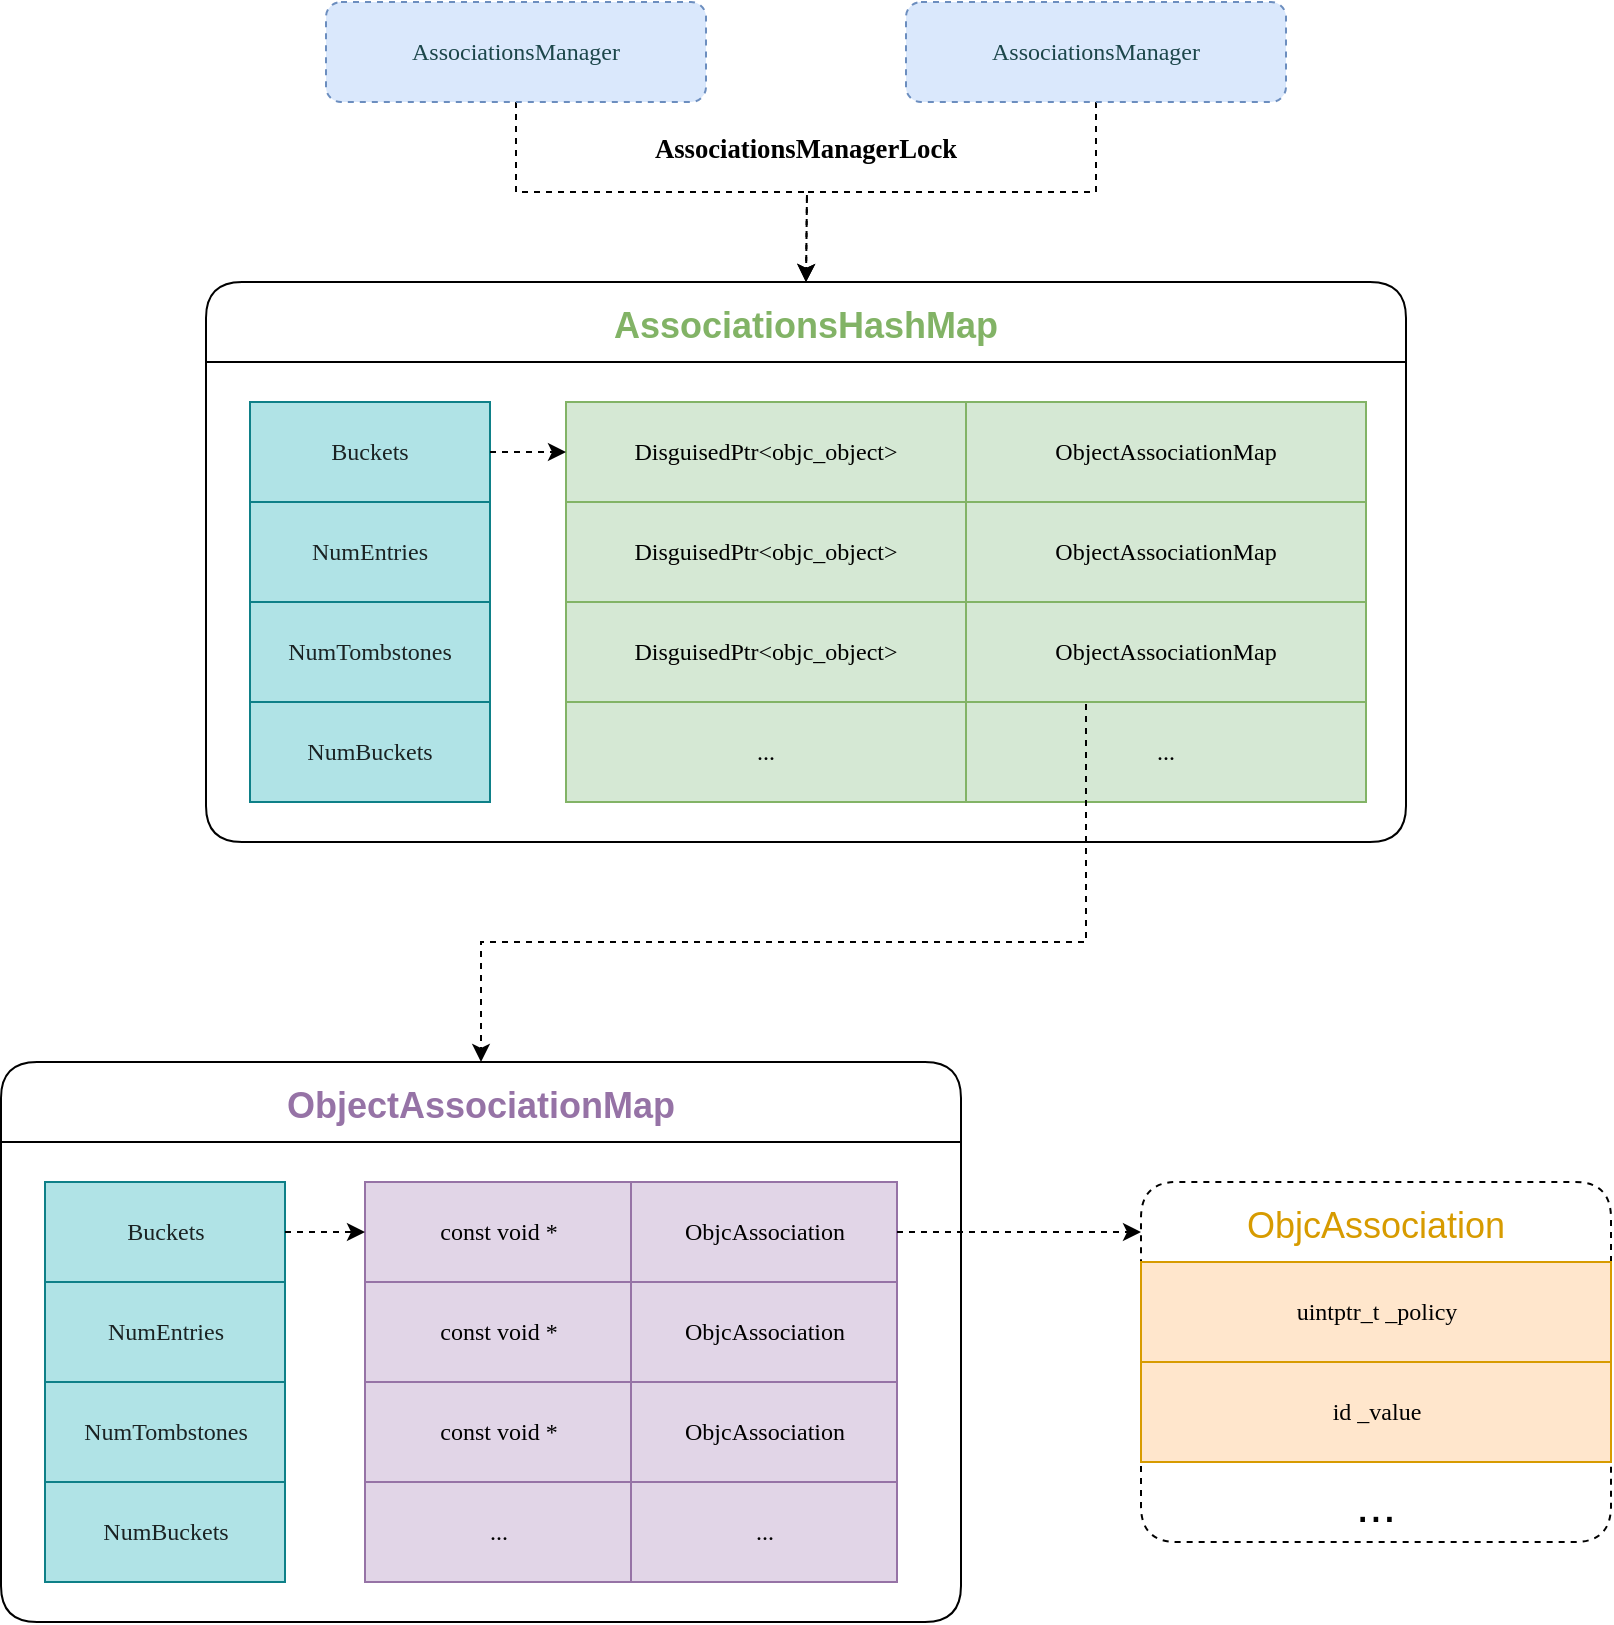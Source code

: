 <mxfile version="14.9.6" type="github">
  <diagram id="UmS1fxDkUaZMECidT8qE" name="Page-1">
    <mxGraphModel dx="1801" dy="894" grid="1" gridSize="10" guides="1" tooltips="1" connect="1" arrows="1" fold="1" page="1" pageScale="1" pageWidth="827" pageHeight="1169" math="0" shadow="0">
      <root>
        <mxCell id="0" />
        <mxCell id="1" parent="0" />
        <mxCell id="EnVg_M272rw2ftaHwwLu-316" style="edgeStyle=orthogonalEdgeStyle;rounded=0;orthogonalLoop=1;jettySize=auto;html=1;exitX=0.5;exitY=1;exitDx=0;exitDy=0;entryX=0.5;entryY=0;entryDx=0;entryDy=0;fontSize=24;fontColor=#000000;dashed=1;" edge="1" parent="1" source="rByH--7hAePUcwmiLQku-1">
          <mxGeometry relative="1" as="geometry">
            <mxPoint x="320" y="250" as="targetPoint" />
          </mxGeometry>
        </mxCell>
        <mxCell id="rByH--7hAePUcwmiLQku-1" value="&lt;p style=&quot;margin: 0px; font-stretch: normal; line-height: normal; font-family: menlo; color: rgb(28, 70, 74);&quot;&gt;AssociationsManager&lt;/p&gt;" style="whiteSpace=wrap;html=1;fillColor=#dae8fc;strokeColor=#6c8ebf;rounded=1;dashed=1;" parent="1" vertex="1">
          <mxGeometry x="80" y="110" width="190" height="50" as="geometry" />
        </mxCell>
        <mxCell id="EnVg_M272rw2ftaHwwLu-317" style="edgeStyle=orthogonalEdgeStyle;rounded=0;orthogonalLoop=1;jettySize=auto;html=1;exitX=0.5;exitY=1;exitDx=0;exitDy=0;fontSize=24;fontColor=#000000;dashed=1;" edge="1" parent="1" source="rByH--7hAePUcwmiLQku-2">
          <mxGeometry relative="1" as="geometry">
            <mxPoint x="320" y="250" as="targetPoint" />
          </mxGeometry>
        </mxCell>
        <mxCell id="rByH--7hAePUcwmiLQku-2" value="&lt;p style=&quot;margin: 0px; font-stretch: normal; line-height: normal; font-family: menlo; color: rgb(28, 70, 74);&quot;&gt;AssociationsManager&lt;/p&gt;" style="whiteSpace=wrap;html=1;fillColor=#dae8fc;strokeColor=#6c8ebf;rounded=1;dashed=1;" parent="1" vertex="1">
          <mxGeometry x="370" y="110" width="190" height="50" as="geometry" />
        </mxCell>
        <mxCell id="EnVg_M272rw2ftaHwwLu-318" value="&lt;div class=&quot;page&quot; title=&quot;Page 11&quot; style=&quot;&quot;&gt;&lt;div class=&quot;section&quot; style=&quot;&quot;&gt;&lt;div class=&quot;layoutArea&quot;&gt;&lt;div class=&quot;column&quot;&gt;&lt;pre&gt;&lt;span style=&quot;font-size: 10pt; font-family: menlo; font-weight: 700;&quot;&gt;AssociationsManagerLock&lt;br&gt;&lt;/span&gt;&lt;/pre&gt;&lt;/div&gt;&lt;/div&gt;&lt;/div&gt;&lt;/div&gt;" style="text;html=1;strokeColor=none;fillColor=none;align=center;verticalAlign=middle;whiteSpace=wrap;rounded=0;shadow=0;sketch=0;fontSize=24;dashed=1;" vertex="1" parent="1">
          <mxGeometry x="222" y="170" width="196" height="20" as="geometry" />
        </mxCell>
        <mxCell id="EnVg_M272rw2ftaHwwLu-344" value="ObjcAssociation" style="swimlane;fontStyle=0;childLayout=stackLayout;horizontal=1;startSize=40;horizontalStack=0;resizeParent=1;resizeParentMax=0;resizeLast=0;collapsible=1;marginBottom=0;rounded=1;fontSize=18;strokeColor=#000000;align=center;verticalAlign=middle;flipH=0;flipV=0;swimlaneFillColor=none;fillColor=none;swimlaneLine=0;dashed=1;fontColor=#D79B00;" vertex="1" parent="1">
          <mxGeometry x="487.5" y="700" width="235" height="180" as="geometry">
            <mxRectangle x="160" y="190" width="180" height="26" as="alternateBounds" />
          </mxGeometry>
        </mxCell>
        <mxCell id="EnVg_M272rw2ftaHwwLu-345" value="" style="shape=table;startSize=0;container=1;collapsible=0;childLayout=tableLayout;fillColor=#ffe6cc;strokeColor=#d79b00;" vertex="1" parent="EnVg_M272rw2ftaHwwLu-344">
          <mxGeometry y="40" width="235" height="100" as="geometry" />
        </mxCell>
        <mxCell id="EnVg_M272rw2ftaHwwLu-346" value="" style="shape=partialRectangle;collapsible=0;dropTarget=0;pointerEvents=0;fillColor=none;top=0;left=0;bottom=0;right=0;points=[[0,0.5],[1,0.5]];portConstraint=eastwest;dashed=1;" vertex="1" parent="EnVg_M272rw2ftaHwwLu-345">
          <mxGeometry width="235" height="50" as="geometry" />
        </mxCell>
        <mxCell id="EnVg_M272rw2ftaHwwLu-347" value="&lt;p style=&quot;margin: 0px; font-stretch: normal; line-height: normal; font-family: menlo;&quot;&gt;uintptr_t _policy&lt;/p&gt;" style="shape=partialRectangle;html=1;whiteSpace=wrap;connectable=0;overflow=hidden;fillColor=none;top=0;left=0;bottom=0;right=0;pointerEvents=1;dashed=1;" vertex="1" parent="EnVg_M272rw2ftaHwwLu-346">
          <mxGeometry width="235" height="50" as="geometry" />
        </mxCell>
        <mxCell id="EnVg_M272rw2ftaHwwLu-349" value="" style="shape=partialRectangle;collapsible=0;dropTarget=0;pointerEvents=0;fillColor=none;top=0;left=0;bottom=0;right=0;points=[[0,0.5],[1,0.5]];portConstraint=eastwest;dashed=1;" vertex="1" parent="EnVg_M272rw2ftaHwwLu-345">
          <mxGeometry y="50" width="235" height="50" as="geometry" />
        </mxCell>
        <mxCell id="EnVg_M272rw2ftaHwwLu-350" value="&lt;p style=&quot;margin: 0px; font-stretch: normal; line-height: normal; font-family: menlo;&quot;&gt;id _value&lt;/p&gt;" style="shape=partialRectangle;html=1;whiteSpace=wrap;connectable=0;overflow=hidden;top=0;left=0;bottom=0;right=0;pointerEvents=1;strokeColor=#36393d;fillColor=none;dashed=1;" vertex="1" parent="EnVg_M272rw2ftaHwwLu-349">
          <mxGeometry width="235" height="50" as="geometry" />
        </mxCell>
        <mxCell id="EnVg_M272rw2ftaHwwLu-355" value="..." style="text;strokeColor=none;fillColor=none;align=center;verticalAlign=top;spacingLeft=4;spacingRight=4;overflow=hidden;rotatable=0;points=[[0,0.5],[1,0.5]];portConstraint=eastwest;fontSize=24;horizontal=1;dashed=1;" vertex="1" parent="EnVg_M272rw2ftaHwwLu-344">
          <mxGeometry y="140" width="235" height="40" as="geometry" />
        </mxCell>
        <mxCell id="EnVg_M272rw2ftaHwwLu-379" value="ObjectAssociationMap" style="swimlane;rounded=1;shadow=0;sketch=0;fontSize=18;strokeWidth=1;gradientColor=none;align=center;verticalAlign=middle;html=0;startSize=40;fillColor=none;fontColor=#9673A6;" vertex="1" parent="1">
          <mxGeometry x="-82.5" y="640" width="480" height="280" as="geometry" />
        </mxCell>
        <mxCell id="EnVg_M272rw2ftaHwwLu-369" value="" style="shape=table;startSize=0;container=1;collapsible=0;childLayout=tableLayout;fillColor=#e1d5e7;strokeColor=#9673a6;" vertex="1" parent="EnVg_M272rw2ftaHwwLu-379">
          <mxGeometry x="182" y="60" width="266" height="200" as="geometry" />
        </mxCell>
        <mxCell id="EnVg_M272rw2ftaHwwLu-370" value="" style="shape=partialRectangle;collapsible=0;dropTarget=0;pointerEvents=0;fillColor=none;top=0;left=0;bottom=0;right=0;points=[[0,0.5],[1,0.5]];portConstraint=eastwest;dashed=1;" vertex="1" parent="EnVg_M272rw2ftaHwwLu-369">
          <mxGeometry width="266" height="50" as="geometry" />
        </mxCell>
        <mxCell id="EnVg_M272rw2ftaHwwLu-371" value="&lt;p style=&quot;margin: 0px ; font-stretch: normal ; line-height: normal ; font-family: &amp;#34;menlo&amp;#34;&quot;&gt;const void *&lt;/p&gt;" style="shape=partialRectangle;html=1;whiteSpace=wrap;connectable=0;overflow=hidden;fillColor=none;top=0;left=0;bottom=0;right=0;pointerEvents=1;dashed=1;" vertex="1" parent="EnVg_M272rw2ftaHwwLu-370">
          <mxGeometry width="133" height="50" as="geometry" />
        </mxCell>
        <mxCell id="EnVg_M272rw2ftaHwwLu-372" value="&lt;p style=&quot;margin: 0px ; font-stretch: normal ; line-height: normal ; font-family: &amp;#34;menlo&amp;#34;&quot;&gt;ObjcAssociation&lt;/p&gt;" style="shape=partialRectangle;html=1;whiteSpace=wrap;connectable=0;overflow=hidden;fillColor=none;top=0;left=0;bottom=0;right=0;pointerEvents=1;dashed=1;" vertex="1" parent="EnVg_M272rw2ftaHwwLu-370">
          <mxGeometry x="133" width="133" height="50" as="geometry" />
        </mxCell>
        <mxCell id="EnVg_M272rw2ftaHwwLu-373" value="" style="shape=partialRectangle;collapsible=0;dropTarget=0;pointerEvents=0;fillColor=none;top=0;left=0;bottom=0;right=0;points=[[0,0.5],[1,0.5]];portConstraint=eastwest;dashed=1;" vertex="1" parent="EnVg_M272rw2ftaHwwLu-369">
          <mxGeometry y="50" width="266" height="50" as="geometry" />
        </mxCell>
        <mxCell id="EnVg_M272rw2ftaHwwLu-374" value="&lt;span style=&quot;font-family: &amp;#34;menlo&amp;#34;&quot;&gt;const&lt;/span&gt;&lt;span style=&quot;font-family: &amp;#34;menlo&amp;#34;&quot;&gt;&amp;nbsp;&lt;/span&gt;&lt;span style=&quot;font-family: &amp;#34;menlo&amp;#34;&quot;&gt;void&lt;/span&gt;&lt;span style=&quot;font-family: &amp;#34;menlo&amp;#34;&quot;&gt;&amp;nbsp;*&lt;/span&gt;" style="shape=partialRectangle;html=1;whiteSpace=wrap;connectable=0;overflow=hidden;top=0;left=0;bottom=0;right=0;pointerEvents=1;strokeColor=#36393d;fillColor=none;dashed=1;" vertex="1" parent="EnVg_M272rw2ftaHwwLu-373">
          <mxGeometry width="133" height="50" as="geometry" />
        </mxCell>
        <mxCell id="EnVg_M272rw2ftaHwwLu-375" value="&lt;p style=&quot;margin: 0px ; font-stretch: normal ; line-height: normal ; font-family: &amp;#34;menlo&amp;#34; ; color: rgb(28 , 70 , 74)&quot;&gt;&lt;span style=&quot;color: rgb(0 , 0 , 0)&quot;&gt;ObjcAssociation&lt;/span&gt;&lt;br&gt;&lt;/p&gt;" style="shape=partialRectangle;html=1;whiteSpace=wrap;connectable=0;overflow=hidden;top=0;left=0;bottom=0;right=0;pointerEvents=1;strokeColor=#36393d;labelBorderColor=none;fillColor=none;dashed=1;" vertex="1" parent="EnVg_M272rw2ftaHwwLu-373">
          <mxGeometry x="133" width="133" height="50" as="geometry" />
        </mxCell>
        <mxCell id="EnVg_M272rw2ftaHwwLu-376" value="" style="shape=partialRectangle;collapsible=0;dropTarget=0;pointerEvents=0;fillColor=none;top=0;left=0;bottom=0;right=0;points=[[0,0.5],[1,0.5]];portConstraint=eastwest;dashed=1;" vertex="1" parent="EnVg_M272rw2ftaHwwLu-369">
          <mxGeometry y="100" width="266" height="50" as="geometry" />
        </mxCell>
        <mxCell id="EnVg_M272rw2ftaHwwLu-377" value="&lt;span style=&quot;font-family: &amp;#34;menlo&amp;#34;&quot;&gt;const&lt;/span&gt;&lt;span style=&quot;font-family: &amp;#34;menlo&amp;#34;&quot;&gt;&amp;nbsp;&lt;/span&gt;&lt;span style=&quot;font-family: &amp;#34;menlo&amp;#34;&quot;&gt;void&lt;/span&gt;&lt;span style=&quot;font-family: &amp;#34;menlo&amp;#34;&quot;&gt;&amp;nbsp;*&lt;/span&gt;" style="shape=partialRectangle;html=1;whiteSpace=wrap;connectable=0;overflow=hidden;fillColor=none;top=0;left=0;bottom=0;right=0;pointerEvents=1;dashed=1;" vertex="1" parent="EnVg_M272rw2ftaHwwLu-376">
          <mxGeometry width="133" height="50" as="geometry" />
        </mxCell>
        <mxCell id="EnVg_M272rw2ftaHwwLu-378" value="&lt;p style=&quot;margin: 0px ; font-stretch: normal ; line-height: normal ; font-family: &amp;#34;menlo&amp;#34; ; color: rgb(28 , 70 , 74)&quot;&gt;&lt;span style=&quot;color: rgb(0 , 0 , 0)&quot;&gt;ObjcAssociation&lt;/span&gt;&lt;br&gt;&lt;/p&gt;" style="shape=partialRectangle;html=1;whiteSpace=wrap;connectable=0;overflow=hidden;fillColor=none;top=0;left=0;bottom=0;right=0;pointerEvents=1;flipH=1;flipV=1;dashed=1;" vertex="1" parent="EnVg_M272rw2ftaHwwLu-376">
          <mxGeometry x="133" width="133" height="50" as="geometry" />
        </mxCell>
        <mxCell id="EnVg_M272rw2ftaHwwLu-402" style="shape=partialRectangle;collapsible=0;dropTarget=0;pointerEvents=0;fillColor=none;top=0;left=0;bottom=0;right=0;points=[[0,0.5],[1,0.5]];portConstraint=eastwest;dashed=1;flipH=0;flipV=0;" vertex="1" parent="EnVg_M272rw2ftaHwwLu-369">
          <mxGeometry y="150" width="266" height="50" as="geometry" />
        </mxCell>
        <mxCell id="EnVg_M272rw2ftaHwwLu-403" value="&lt;font face=&quot;menlo&quot;&gt;...&lt;/font&gt;" style="shape=partialRectangle;html=1;whiteSpace=wrap;connectable=0;overflow=hidden;fillColor=none;top=0;left=0;bottom=0;right=0;pointerEvents=1;dashed=1;" vertex="1" parent="EnVg_M272rw2ftaHwwLu-402">
          <mxGeometry width="133" height="50" as="geometry" />
        </mxCell>
        <mxCell id="EnVg_M272rw2ftaHwwLu-404" value="&lt;span style=&quot;font-family: &amp;#34;menlo&amp;#34;&quot;&gt;...&lt;/span&gt;" style="shape=partialRectangle;html=1;whiteSpace=wrap;connectable=0;overflow=hidden;fillColor=none;top=0;left=0;bottom=0;right=0;pointerEvents=1;flipH=1;flipV=1;dashed=1;" vertex="1" parent="EnVg_M272rw2ftaHwwLu-402">
          <mxGeometry x="133" width="133" height="50" as="geometry" />
        </mxCell>
        <mxCell id="EnVg_M272rw2ftaHwwLu-357" value="" style="shape=table;startSize=0;container=1;collapsible=0;childLayout=tableLayout;fillColor=#b0e3e6;strokeColor=#0e8088;" vertex="1" parent="1">
          <mxGeometry x="-60.5" y="700" width="120" height="200" as="geometry" />
        </mxCell>
        <mxCell id="EnVg_M272rw2ftaHwwLu-358" value="" style="shape=partialRectangle;collapsible=0;dropTarget=0;pointerEvents=0;fillColor=none;top=0;left=0;bottom=0;right=0;points=[[0,0.5],[1,0.5]];portConstraint=eastwest;dashed=1;" vertex="1" parent="EnVg_M272rw2ftaHwwLu-357">
          <mxGeometry width="120" height="50" as="geometry" />
        </mxCell>
        <mxCell id="EnVg_M272rw2ftaHwwLu-359" value="&lt;p style=&quot;margin: 0px; font-stretch: normal; line-height: normal; font-family: menlo; color: rgba(0, 0, 0, 0.85);&quot;&gt;Buckets&lt;/p&gt;" style="shape=partialRectangle;html=1;whiteSpace=wrap;connectable=0;overflow=hidden;fillColor=none;top=0;left=0;bottom=0;right=0;pointerEvents=1;dashed=1;" vertex="1" parent="EnVg_M272rw2ftaHwwLu-358">
          <mxGeometry width="120" height="50" as="geometry" />
        </mxCell>
        <mxCell id="EnVg_M272rw2ftaHwwLu-361" value="" style="shape=partialRectangle;collapsible=0;dropTarget=0;pointerEvents=0;fillColor=none;top=0;left=0;bottom=0;right=0;points=[[0,0.5],[1,0.5]];portConstraint=eastwest;dashed=1;" vertex="1" parent="EnVg_M272rw2ftaHwwLu-357">
          <mxGeometry y="50" width="120" height="50" as="geometry" />
        </mxCell>
        <mxCell id="EnVg_M272rw2ftaHwwLu-362" value="&lt;p style=&quot;margin: 0px; font-stretch: normal; line-height: normal; font-family: menlo; color: rgba(0, 0, 0, 0.85);&quot;&gt;NumEntries&lt;/p&gt;" style="shape=partialRectangle;html=1;whiteSpace=wrap;connectable=0;overflow=hidden;top=0;left=0;bottom=0;right=0;pointerEvents=1;strokeColor=#36393d;fillColor=none;dashed=1;" vertex="1" parent="EnVg_M272rw2ftaHwwLu-361">
          <mxGeometry width="120" height="50" as="geometry" />
        </mxCell>
        <mxCell id="EnVg_M272rw2ftaHwwLu-364" value="" style="shape=partialRectangle;collapsible=0;dropTarget=0;pointerEvents=0;fillColor=none;top=0;left=0;bottom=0;right=0;points=[[0,0.5],[1,0.5]];portConstraint=eastwest;dashed=1;" vertex="1" parent="EnVg_M272rw2ftaHwwLu-357">
          <mxGeometry y="100" width="120" height="50" as="geometry" />
        </mxCell>
        <mxCell id="EnVg_M272rw2ftaHwwLu-365" value="&lt;p style=&quot;margin: 0px; font-stretch: normal; line-height: normal; font-family: menlo; color: rgba(0, 0, 0, 0.85);&quot;&gt;NumTombstones&lt;/p&gt;" style="shape=partialRectangle;html=1;whiteSpace=wrap;connectable=0;overflow=hidden;fillColor=none;top=0;left=0;bottom=0;right=0;pointerEvents=1;dashed=1;" vertex="1" parent="EnVg_M272rw2ftaHwwLu-364">
          <mxGeometry width="120" height="50" as="geometry" />
        </mxCell>
        <mxCell id="EnVg_M272rw2ftaHwwLu-367" style="shape=partialRectangle;collapsible=0;dropTarget=0;pointerEvents=0;fillColor=none;top=0;left=0;bottom=0;right=0;points=[[0,0.5],[1,0.5]];portConstraint=eastwest;dashed=1;" vertex="1" parent="EnVg_M272rw2ftaHwwLu-357">
          <mxGeometry y="150" width="120" height="50" as="geometry" />
        </mxCell>
        <mxCell id="EnVg_M272rw2ftaHwwLu-368" value="&lt;p style=&quot;margin: 0px; font-stretch: normal; line-height: normal; font-family: menlo; color: rgba(0, 0, 0, 0.85);&quot;&gt;NumBuckets&lt;/p&gt;" style="shape=partialRectangle;html=1;whiteSpace=wrap;connectable=0;overflow=hidden;fillColor=none;top=0;left=0;bottom=0;right=0;pointerEvents=1;dashed=1;" vertex="1" parent="EnVg_M272rw2ftaHwwLu-367">
          <mxGeometry width="120" height="50" as="geometry" />
        </mxCell>
        <mxCell id="EnVg_M272rw2ftaHwwLu-405" style="edgeStyle=orthogonalEdgeStyle;rounded=0;orthogonalLoop=1;jettySize=auto;html=1;exitX=1;exitY=0.5;exitDx=0;exitDy=0;entryX=0;entryY=0.5;entryDx=0;entryDy=0;dashed=1;fontSize=18;fontColor=#9673A6;" edge="1" parent="1" source="EnVg_M272rw2ftaHwwLu-358" target="EnVg_M272rw2ftaHwwLu-370">
          <mxGeometry relative="1" as="geometry" />
        </mxCell>
        <mxCell id="EnVg_M272rw2ftaHwwLu-406" value="AssociationsHashMap" style="swimlane;rounded=1;shadow=0;sketch=0;fontSize=18;strokeWidth=1;gradientColor=none;align=center;verticalAlign=middle;html=0;startSize=40;fillColor=none;fontColor=#82B366;" vertex="1" parent="1">
          <mxGeometry x="20" y="250" width="600" height="280" as="geometry" />
        </mxCell>
        <mxCell id="rByH--7hAePUcwmiLQku-95" value="" style="shape=table;startSize=0;container=1;collapsible=0;childLayout=tableLayout;fillColor=#d5e8d4;strokeColor=#82b366;" parent="EnVg_M272rw2ftaHwwLu-406" vertex="1">
          <mxGeometry x="180" y="60" width="400" height="200" as="geometry" />
        </mxCell>
        <mxCell id="rByH--7hAePUcwmiLQku-96" value="" style="shape=partialRectangle;collapsible=0;dropTarget=0;pointerEvents=0;fillColor=none;top=0;left=0;bottom=0;right=0;points=[[0,0.5],[1,0.5]];portConstraint=eastwest;dashed=1;" parent="rByH--7hAePUcwmiLQku-95" vertex="1">
          <mxGeometry width="400" height="50" as="geometry" />
        </mxCell>
        <mxCell id="rByH--7hAePUcwmiLQku-97" value="&lt;p style=&quot;margin: 0px; font-stretch: normal; line-height: normal; font-family: menlo;&quot;&gt;DisguisedPtr&lt;span style=&quot;&quot;&gt;&amp;lt;&lt;/span&gt;objc_object&lt;span style=&quot;&quot;&gt;&amp;gt;&lt;/span&gt;&lt;/p&gt;" style="shape=partialRectangle;html=1;whiteSpace=wrap;connectable=0;overflow=hidden;fillColor=none;top=0;left=0;bottom=0;right=0;pointerEvents=1;dashed=1;" parent="rByH--7hAePUcwmiLQku-96" vertex="1">
          <mxGeometry width="200" height="50" as="geometry" />
        </mxCell>
        <mxCell id="rByH--7hAePUcwmiLQku-98" value="&lt;p style=&quot;margin: 0px; font-stretch: normal; line-height: normal; font-family: menlo;&quot;&gt;ObjectAssociationMap&lt;/p&gt;" style="shape=partialRectangle;html=1;whiteSpace=wrap;connectable=0;overflow=hidden;fillColor=none;top=0;left=0;bottom=0;right=0;pointerEvents=1;dashed=1;" parent="rByH--7hAePUcwmiLQku-96" vertex="1">
          <mxGeometry x="200" width="200" height="50" as="geometry" />
        </mxCell>
        <mxCell id="rByH--7hAePUcwmiLQku-99" value="" style="shape=partialRectangle;collapsible=0;dropTarget=0;pointerEvents=0;fillColor=none;top=0;left=0;bottom=0;right=0;points=[[0,0.5],[1,0.5]];portConstraint=eastwest;dashed=1;" parent="rByH--7hAePUcwmiLQku-95" vertex="1">
          <mxGeometry y="50" width="400" height="50" as="geometry" />
        </mxCell>
        <mxCell id="rByH--7hAePUcwmiLQku-100" value="&lt;span style=&quot;font-family: &amp;#34;menlo&amp;#34;&quot;&gt;DisguisedPtr&lt;/span&gt;&lt;span style=&quot;font-family: &amp;#34;menlo&amp;#34;&quot;&gt;&amp;lt;&lt;/span&gt;&lt;span style=&quot;font-family: &amp;#34;menlo&amp;#34;&quot;&gt;objc_object&lt;/span&gt;&lt;span style=&quot;font-family: &amp;#34;menlo&amp;#34;&quot;&gt;&amp;gt;&lt;/span&gt;" style="shape=partialRectangle;html=1;whiteSpace=wrap;connectable=0;overflow=hidden;top=0;left=0;bottom=0;right=0;pointerEvents=1;strokeColor=#36393d;fillColor=none;dashed=1;" parent="rByH--7hAePUcwmiLQku-99" vertex="1">
          <mxGeometry width="200" height="50" as="geometry" />
        </mxCell>
        <mxCell id="rByH--7hAePUcwmiLQku-101" value="&lt;span style=&quot;font-family: &amp;#34;menlo&amp;#34;&quot;&gt;ObjectAssociationMap&lt;/span&gt;" style="shape=partialRectangle;html=1;whiteSpace=wrap;connectable=0;overflow=hidden;top=0;left=0;bottom=0;right=0;pointerEvents=1;strokeColor=#36393d;labelBorderColor=none;fillColor=none;dashed=1;" parent="rByH--7hAePUcwmiLQku-99" vertex="1">
          <mxGeometry x="200" width="200" height="50" as="geometry" />
        </mxCell>
        <mxCell id="rByH--7hAePUcwmiLQku-102" value="" style="shape=partialRectangle;collapsible=0;dropTarget=0;pointerEvents=0;fillColor=none;top=0;left=0;bottom=0;right=0;points=[[0,0.5],[1,0.5]];portConstraint=eastwest;dashed=1;" parent="rByH--7hAePUcwmiLQku-95" vertex="1">
          <mxGeometry y="100" width="400" height="50" as="geometry" />
        </mxCell>
        <mxCell id="rByH--7hAePUcwmiLQku-103" value="&lt;span style=&quot;font-family: &amp;#34;menlo&amp;#34;&quot;&gt;DisguisedPtr&lt;/span&gt;&lt;span style=&quot;font-family: &amp;#34;menlo&amp;#34;&quot;&gt;&amp;lt;&lt;/span&gt;&lt;span style=&quot;font-family: &amp;#34;menlo&amp;#34;&quot;&gt;objc_object&lt;/span&gt;&lt;span style=&quot;font-family: &amp;#34;menlo&amp;#34;&quot;&gt;&amp;gt;&lt;/span&gt;" style="shape=partialRectangle;html=1;whiteSpace=wrap;connectable=0;overflow=hidden;fillColor=none;top=0;left=0;bottom=0;right=0;pointerEvents=1;dashed=1;" parent="rByH--7hAePUcwmiLQku-102" vertex="1">
          <mxGeometry width="200" height="50" as="geometry" />
        </mxCell>
        <mxCell id="rByH--7hAePUcwmiLQku-104" value="&lt;span style=&quot;font-family: &amp;#34;menlo&amp;#34;&quot;&gt;ObjectAssociationMap&lt;/span&gt;" style="shape=partialRectangle;html=1;whiteSpace=wrap;connectable=0;overflow=hidden;fillColor=none;top=0;left=0;bottom=0;right=0;pointerEvents=1;flipH=1;flipV=1;dashed=1;" parent="rByH--7hAePUcwmiLQku-102" vertex="1">
          <mxGeometry x="200" width="200" height="50" as="geometry" />
        </mxCell>
        <mxCell id="EnVg_M272rw2ftaHwwLu-430" style="shape=partialRectangle;collapsible=0;dropTarget=0;pointerEvents=0;fillColor=none;top=0;left=0;bottom=0;right=0;points=[[0,0.5],[1,0.5]];portConstraint=eastwest;dashed=1;" vertex="1" parent="rByH--7hAePUcwmiLQku-95">
          <mxGeometry y="150" width="400" height="50" as="geometry" />
        </mxCell>
        <mxCell id="EnVg_M272rw2ftaHwwLu-431" value="&lt;font face=&quot;menlo&quot;&gt;...&lt;/font&gt;" style="shape=partialRectangle;html=1;whiteSpace=wrap;connectable=0;overflow=hidden;fillColor=none;top=0;left=0;bottom=0;right=0;pointerEvents=1;dashed=1;" vertex="1" parent="EnVg_M272rw2ftaHwwLu-430">
          <mxGeometry width="200" height="50" as="geometry" />
        </mxCell>
        <mxCell id="EnVg_M272rw2ftaHwwLu-432" value="&lt;span style=&quot;font-family: &amp;#34;menlo&amp;#34;&quot;&gt;...&lt;/span&gt;" style="shape=partialRectangle;html=1;whiteSpace=wrap;connectable=0;overflow=hidden;fillColor=none;top=0;left=0;bottom=0;right=0;pointerEvents=1;flipH=1;flipV=1;dashed=1;" vertex="1" parent="EnVg_M272rw2ftaHwwLu-430">
          <mxGeometry x="200" width="200" height="50" as="geometry" />
        </mxCell>
        <mxCell id="EnVg_M272rw2ftaHwwLu-420" value="" style="shape=table;startSize=0;container=1;collapsible=0;childLayout=tableLayout;fillColor=#b0e3e6;strokeColor=#0e8088;" vertex="1" parent="1">
          <mxGeometry x="42" y="310" width="120" height="200" as="geometry" />
        </mxCell>
        <mxCell id="EnVg_M272rw2ftaHwwLu-421" value="" style="shape=partialRectangle;collapsible=0;dropTarget=0;pointerEvents=0;fillColor=none;top=0;left=0;bottom=0;right=0;points=[[0,0.5],[1,0.5]];portConstraint=eastwest;dashed=1;" vertex="1" parent="EnVg_M272rw2ftaHwwLu-420">
          <mxGeometry width="120" height="50" as="geometry" />
        </mxCell>
        <mxCell id="EnVg_M272rw2ftaHwwLu-422" value="&lt;p style=&quot;margin: 0px; font-stretch: normal; line-height: normal; font-family: menlo; color: rgba(0, 0, 0, 0.85);&quot;&gt;Buckets&lt;/p&gt;" style="shape=partialRectangle;html=1;whiteSpace=wrap;connectable=0;overflow=hidden;fillColor=none;top=0;left=0;bottom=0;right=0;pointerEvents=1;dashed=1;" vertex="1" parent="EnVg_M272rw2ftaHwwLu-421">
          <mxGeometry width="120" height="50" as="geometry" />
        </mxCell>
        <mxCell id="EnVg_M272rw2ftaHwwLu-423" value="" style="shape=partialRectangle;collapsible=0;dropTarget=0;pointerEvents=0;fillColor=none;top=0;left=0;bottom=0;right=0;points=[[0,0.5],[1,0.5]];portConstraint=eastwest;dashed=1;" vertex="1" parent="EnVg_M272rw2ftaHwwLu-420">
          <mxGeometry y="50" width="120" height="50" as="geometry" />
        </mxCell>
        <mxCell id="EnVg_M272rw2ftaHwwLu-424" value="&lt;p style=&quot;margin: 0px; font-stretch: normal; line-height: normal; font-family: menlo; color: rgba(0, 0, 0, 0.85);&quot;&gt;NumEntries&lt;/p&gt;" style="shape=partialRectangle;html=1;whiteSpace=wrap;connectable=0;overflow=hidden;top=0;left=0;bottom=0;right=0;pointerEvents=1;strokeColor=#36393d;fillColor=none;dashed=1;" vertex="1" parent="EnVg_M272rw2ftaHwwLu-423">
          <mxGeometry width="120" height="50" as="geometry" />
        </mxCell>
        <mxCell id="EnVg_M272rw2ftaHwwLu-425" value="" style="shape=partialRectangle;collapsible=0;dropTarget=0;pointerEvents=0;fillColor=none;top=0;left=0;bottom=0;right=0;points=[[0,0.5],[1,0.5]];portConstraint=eastwest;dashed=1;" vertex="1" parent="EnVg_M272rw2ftaHwwLu-420">
          <mxGeometry y="100" width="120" height="50" as="geometry" />
        </mxCell>
        <mxCell id="EnVg_M272rw2ftaHwwLu-426" value="&lt;p style=&quot;margin: 0px; font-stretch: normal; line-height: normal; font-family: menlo; color: rgba(0, 0, 0, 0.85);&quot;&gt;NumTombstones&lt;/p&gt;" style="shape=partialRectangle;html=1;whiteSpace=wrap;connectable=0;overflow=hidden;fillColor=none;top=0;left=0;bottom=0;right=0;pointerEvents=1;dashed=1;" vertex="1" parent="EnVg_M272rw2ftaHwwLu-425">
          <mxGeometry width="120" height="50" as="geometry" />
        </mxCell>
        <mxCell id="EnVg_M272rw2ftaHwwLu-427" style="shape=partialRectangle;collapsible=0;dropTarget=0;pointerEvents=0;fillColor=none;top=0;left=0;bottom=0;right=0;points=[[0,0.5],[1,0.5]];portConstraint=eastwest;dashed=1;" vertex="1" parent="EnVg_M272rw2ftaHwwLu-420">
          <mxGeometry y="150" width="120" height="50" as="geometry" />
        </mxCell>
        <mxCell id="EnVg_M272rw2ftaHwwLu-428" value="&lt;p style=&quot;margin: 0px; font-stretch: normal; line-height: normal; font-family: menlo; color: rgba(0, 0, 0, 0.85);&quot;&gt;NumBuckets&lt;/p&gt;" style="shape=partialRectangle;html=1;whiteSpace=wrap;connectable=0;overflow=hidden;fillColor=none;top=0;left=0;bottom=0;right=0;pointerEvents=1;dashed=1;" vertex="1" parent="EnVg_M272rw2ftaHwwLu-427">
          <mxGeometry width="120" height="50" as="geometry" />
        </mxCell>
        <mxCell id="EnVg_M272rw2ftaHwwLu-429" style="edgeStyle=orthogonalEdgeStyle;rounded=0;orthogonalLoop=1;jettySize=auto;html=1;exitX=1;exitY=0.5;exitDx=0;exitDy=0;dashed=1;fontSize=18;fontColor=#9673A6;entryX=0;entryY=0.5;entryDx=0;entryDy=0;" edge="1" parent="1" source="EnVg_M272rw2ftaHwwLu-421" target="rByH--7hAePUcwmiLQku-96">
          <mxGeometry relative="1" as="geometry">
            <mxPoint x="190" y="335" as="targetPoint" />
          </mxGeometry>
        </mxCell>
        <mxCell id="EnVg_M272rw2ftaHwwLu-435" style="edgeStyle=orthogonalEdgeStyle;rounded=0;orthogonalLoop=1;jettySize=auto;html=1;entryX=0.5;entryY=0;entryDx=0;entryDy=0;dashed=1;fontSize=18;fontColor=#82B366;" edge="1" parent="1" target="EnVg_M272rw2ftaHwwLu-379">
          <mxGeometry relative="1" as="geometry">
            <mxPoint x="460" y="461" as="sourcePoint" />
            <Array as="points">
              <mxPoint x="460" y="580" />
              <mxPoint x="158" y="580" />
            </Array>
          </mxGeometry>
        </mxCell>
        <mxCell id="EnVg_M272rw2ftaHwwLu-436" style="edgeStyle=orthogonalEdgeStyle;rounded=0;orthogonalLoop=1;jettySize=auto;html=1;exitX=1;exitY=0.5;exitDx=0;exitDy=0;dashed=1;fontSize=18;fontColor=#82B366;entryX=0;entryY=0.139;entryDx=0;entryDy=0;entryPerimeter=0;" edge="1" parent="1" source="EnVg_M272rw2ftaHwwLu-370" target="EnVg_M272rw2ftaHwwLu-344">
          <mxGeometry relative="1" as="geometry">
            <mxPoint x="427.5" y="725" as="targetPoint" />
          </mxGeometry>
        </mxCell>
      </root>
    </mxGraphModel>
  </diagram>
</mxfile>
